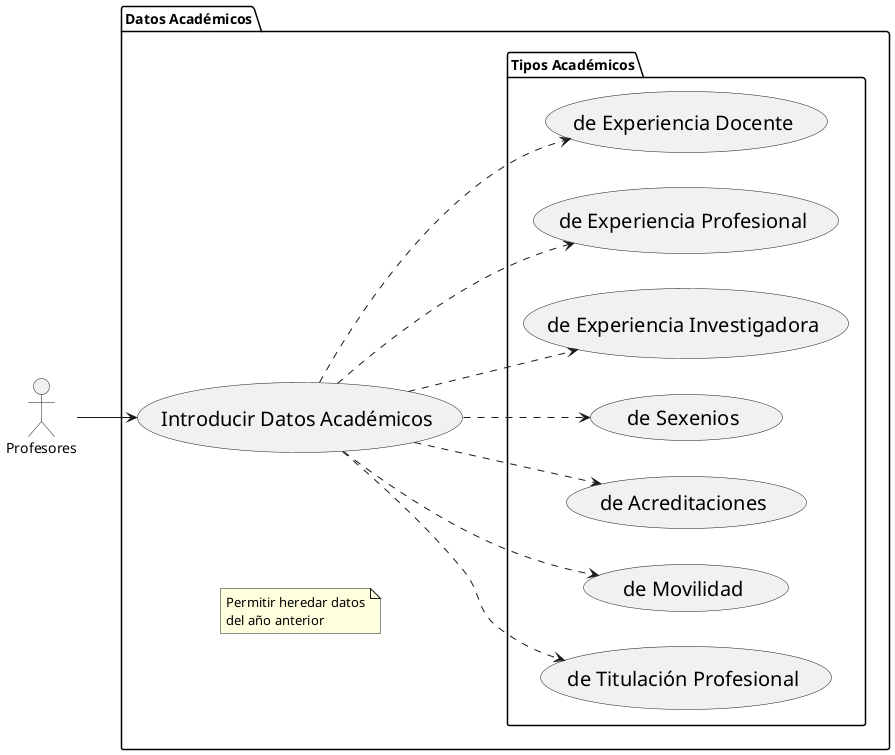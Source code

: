 @startuml
left to right direction

skinparam usecase {
    FontSize 20
}

actor "Profesores" as prof

package "Datos Académicos" as datosAcadPackage {
    usecase "Introducir Datos Académicos" as datosAcad

    package "Tipos Académicos" {
        usecase "de Experiencia Docente" as expDoc
        usecase "de Experiencia Profesional" as expProf
        usecase "de Experiencia Investigadora" as expInv
        usecase "de Sexenios" as sexenios
        usecase "de Acreditaciones" as acred
        usecase "de Movilidad" as mov
        usecase "de Titulación Profesional" as titProf
    }
    note "Permitir heredar datos\ndel año anterior" as notaDatosAcad
}

datosAcad ..> expDoc
datosAcad ..> expProf
datosAcad ..> expInv
datosAcad ..> sexenios
datosAcad ..> acred
datosAcad ..> mov
datosAcad ..> titProf

prof --> datosAcad
@enduml